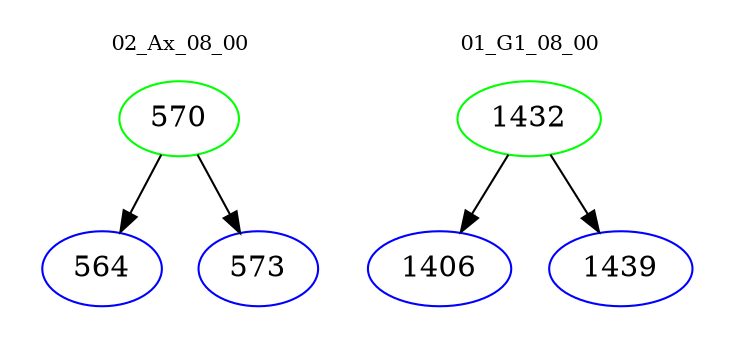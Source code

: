 digraph{
subgraph cluster_0 {
color = white
label = "02_Ax_08_00";
fontsize=10;
T0_570 [label="570", color="green"]
T0_570 -> T0_564 [color="black"]
T0_564 [label="564", color="blue"]
T0_570 -> T0_573 [color="black"]
T0_573 [label="573", color="blue"]
}
subgraph cluster_1 {
color = white
label = "01_G1_08_00";
fontsize=10;
T1_1432 [label="1432", color="green"]
T1_1432 -> T1_1406 [color="black"]
T1_1406 [label="1406", color="blue"]
T1_1432 -> T1_1439 [color="black"]
T1_1439 [label="1439", color="blue"]
}
}

